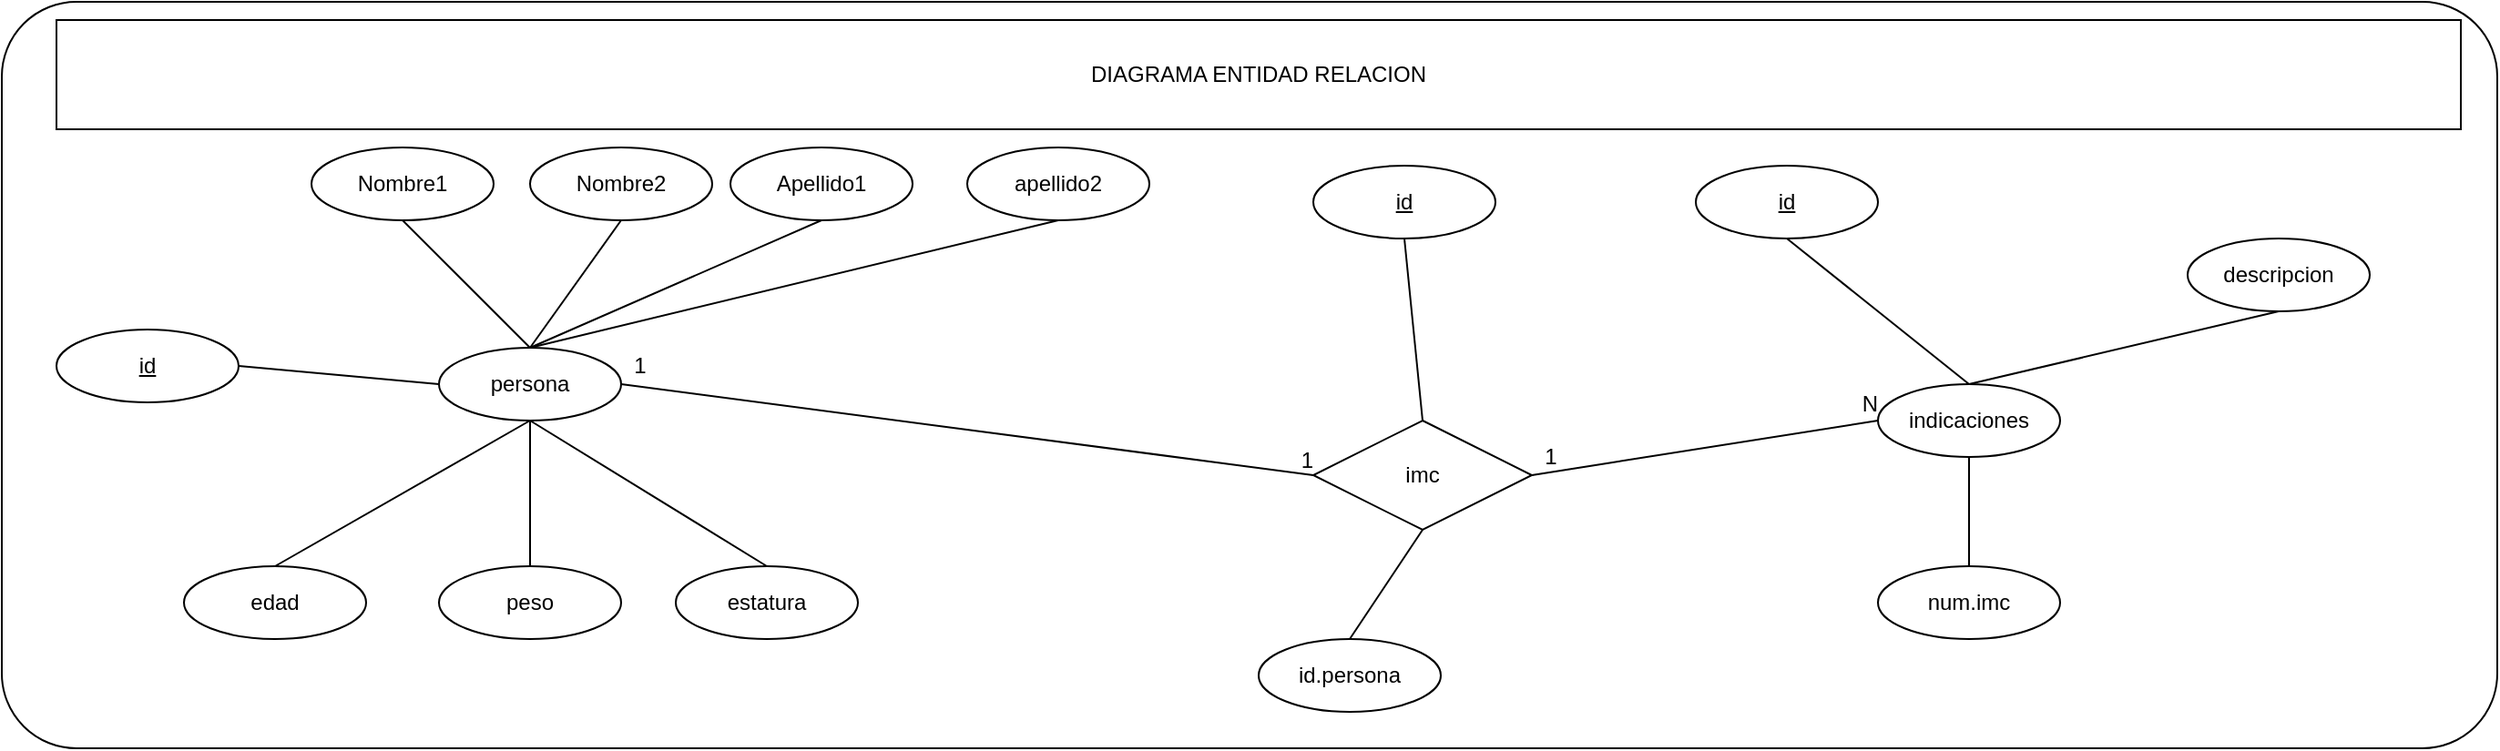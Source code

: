 <mxfile version="15.1.4" type="device"><diagram id="aLGIAfXN920buE8pZI-a" name="Page-1"><mxGraphModel dx="1312" dy="1652" grid="1" gridSize="10" guides="1" tooltips="1" connect="1" arrows="1" fold="1" page="1" pageScale="1" pageWidth="827" pageHeight="1169" math="0" shadow="0"><root><mxCell id="0"/><mxCell id="1" parent="0"/><mxCell id="E-bhc7cWwcC1a18E9Ij5-50" value="&lt;br&gt;" style="rounded=1;arcSize=10;whiteSpace=wrap;html=1;align=center;" vertex="1" parent="1"><mxGeometry x="-20" y="-10" width="1370" height="410" as="geometry"/></mxCell><mxCell id="E-bhc7cWwcC1a18E9Ij5-1" value="persona" style="ellipse;whiteSpace=wrap;html=1;align=center;" vertex="1" parent="1"><mxGeometry x="220" y="180" width="100" height="40" as="geometry"/></mxCell><mxCell id="E-bhc7cWwcC1a18E9Ij5-2" value="id" style="ellipse;whiteSpace=wrap;html=1;align=center;fontStyle=4;" vertex="1" parent="1"><mxGeometry x="10" y="170" width="100" height="40" as="geometry"/></mxCell><mxCell id="E-bhc7cWwcC1a18E9Ij5-3" value="Nombre1" style="ellipse;whiteSpace=wrap;html=1;align=center;" vertex="1" parent="1"><mxGeometry x="150" y="70" width="100" height="40" as="geometry"/></mxCell><mxCell id="E-bhc7cWwcC1a18E9Ij5-4" value="Apellido1" style="ellipse;whiteSpace=wrap;html=1;align=center;" vertex="1" parent="1"><mxGeometry x="380" y="70" width="100" height="40" as="geometry"/></mxCell><mxCell id="E-bhc7cWwcC1a18E9Ij5-5" value="Nombre2" style="ellipse;whiteSpace=wrap;html=1;align=center;" vertex="1" parent="1"><mxGeometry x="270" y="70" width="100" height="40" as="geometry"/></mxCell><mxCell id="E-bhc7cWwcC1a18E9Ij5-6" value="apellido2" style="ellipse;whiteSpace=wrap;html=1;align=center;" vertex="1" parent="1"><mxGeometry x="510" y="70" width="100" height="40" as="geometry"/></mxCell><mxCell id="E-bhc7cWwcC1a18E9Ij5-7" value="edad" style="ellipse;whiteSpace=wrap;html=1;align=center;" vertex="1" parent="1"><mxGeometry x="80" y="300" width="100" height="40" as="geometry"/></mxCell><mxCell id="E-bhc7cWwcC1a18E9Ij5-8" value="peso" style="ellipse;whiteSpace=wrap;html=1;align=center;" vertex="1" parent="1"><mxGeometry x="220" y="300" width="100" height="40" as="geometry"/></mxCell><mxCell id="E-bhc7cWwcC1a18E9Ij5-9" value="estatura" style="ellipse;whiteSpace=wrap;html=1;align=center;" vertex="1" parent="1"><mxGeometry x="350" y="300" width="100" height="40" as="geometry"/></mxCell><mxCell id="E-bhc7cWwcC1a18E9Ij5-11" value="" style="endArrow=none;html=1;rounded=0;entryX=0;entryY=0.5;entryDx=0;entryDy=0;exitX=1;exitY=0.5;exitDx=0;exitDy=0;" edge="1" parent="1" source="E-bhc7cWwcC1a18E9Ij5-2" target="E-bhc7cWwcC1a18E9Ij5-1"><mxGeometry relative="1" as="geometry"><mxPoint x="90" y="110" as="sourcePoint"/><mxPoint x="250" y="110" as="targetPoint"/></mxGeometry></mxCell><mxCell id="E-bhc7cWwcC1a18E9Ij5-12" value="" style="endArrow=none;html=1;rounded=0;entryX=0.5;entryY=0;entryDx=0;entryDy=0;exitX=0.5;exitY=1;exitDx=0;exitDy=0;" edge="1" parent="1" source="E-bhc7cWwcC1a18E9Ij5-5" target="E-bhc7cWwcC1a18E9Ij5-1"><mxGeometry relative="1" as="geometry"><mxPoint x="250" y="140" as="sourcePoint"/><mxPoint x="430" y="210" as="targetPoint"/></mxGeometry></mxCell><mxCell id="E-bhc7cWwcC1a18E9Ij5-13" value="" style="endArrow=none;html=1;rounded=0;entryX=0.5;entryY=0;entryDx=0;entryDy=0;" edge="1" parent="1" target="E-bhc7cWwcC1a18E9Ij5-1"><mxGeometry relative="1" as="geometry"><mxPoint x="200" y="110" as="sourcePoint"/><mxPoint x="380" y="180" as="targetPoint"/></mxGeometry></mxCell><mxCell id="E-bhc7cWwcC1a18E9Ij5-14" value="" style="endArrow=none;html=1;rounded=0;entryX=0.5;entryY=0;entryDx=0;entryDy=0;exitX=0.5;exitY=1;exitDx=0;exitDy=0;" edge="1" parent="1" source="E-bhc7cWwcC1a18E9Ij5-4" target="E-bhc7cWwcC1a18E9Ij5-1"><mxGeometry relative="1" as="geometry"><mxPoint x="310" y="150" as="sourcePoint"/><mxPoint x="490" y="220" as="targetPoint"/></mxGeometry></mxCell><mxCell id="E-bhc7cWwcC1a18E9Ij5-16" value="" style="endArrow=none;html=1;rounded=0;entryX=0.5;entryY=1;entryDx=0;entryDy=0;" edge="1" parent="1" target="E-bhc7cWwcC1a18E9Ij5-6"><mxGeometry relative="1" as="geometry"><mxPoint x="270" y="180" as="sourcePoint"/><mxPoint x="560" y="270" as="targetPoint"/></mxGeometry></mxCell><mxCell id="E-bhc7cWwcC1a18E9Ij5-17" value="" style="endArrow=none;html=1;rounded=0;entryX=0.5;entryY=0;entryDx=0;entryDy=0;exitX=0.5;exitY=1;exitDx=0;exitDy=0;" edge="1" parent="1" source="E-bhc7cWwcC1a18E9Ij5-1" target="E-bhc7cWwcC1a18E9Ij5-7"><mxGeometry relative="1" as="geometry"><mxPoint x="40" y="190" as="sourcePoint"/><mxPoint x="220" y="260" as="targetPoint"/></mxGeometry></mxCell><mxCell id="E-bhc7cWwcC1a18E9Ij5-18" value="" style="endArrow=none;html=1;rounded=0;entryX=0.5;entryY=0;entryDx=0;entryDy=0;exitX=0.5;exitY=1;exitDx=0;exitDy=0;" edge="1" parent="1" source="E-bhc7cWwcC1a18E9Ij5-1" target="E-bhc7cWwcC1a18E9Ij5-8"><mxGeometry relative="1" as="geometry"><mxPoint x="90" y="200" as="sourcePoint"/><mxPoint x="270" y="270" as="targetPoint"/></mxGeometry></mxCell><mxCell id="E-bhc7cWwcC1a18E9Ij5-19" value="" style="endArrow=none;html=1;rounded=0;entryX=0.5;entryY=0;entryDx=0;entryDy=0;exitX=0.5;exitY=1;exitDx=0;exitDy=0;" edge="1" parent="1" source="E-bhc7cWwcC1a18E9Ij5-1" target="E-bhc7cWwcC1a18E9Ij5-9"><mxGeometry relative="1" as="geometry"><mxPoint x="210" y="220" as="sourcePoint"/><mxPoint x="390" y="290" as="targetPoint"/></mxGeometry></mxCell><mxCell id="E-bhc7cWwcC1a18E9Ij5-20" value="indicaciones" style="ellipse;whiteSpace=wrap;html=1;align=center;" vertex="1" parent="1"><mxGeometry x="1010" y="200" width="100" height="40" as="geometry"/></mxCell><mxCell id="E-bhc7cWwcC1a18E9Ij5-21" value="descripcion" style="ellipse;whiteSpace=wrap;html=1;align=center;" vertex="1" parent="1"><mxGeometry x="1180" y="120" width="100" height="40" as="geometry"/></mxCell><mxCell id="E-bhc7cWwcC1a18E9Ij5-22" value="id" style="ellipse;whiteSpace=wrap;html=1;align=center;fontStyle=4;" vertex="1" parent="1"><mxGeometry x="910" y="80" width="100" height="40" as="geometry"/></mxCell><mxCell id="E-bhc7cWwcC1a18E9Ij5-23" value="num.imc" style="ellipse;whiteSpace=wrap;html=1;align=center;" vertex="1" parent="1"><mxGeometry x="1010" y="300" width="100" height="40" as="geometry"/></mxCell><mxCell id="E-bhc7cWwcC1a18E9Ij5-24" value="" style="endArrow=none;html=1;rounded=0;exitX=0.5;exitY=0;exitDx=0;exitDy=0;entryX=0.5;entryY=1;entryDx=0;entryDy=0;" edge="1" parent="1" source="E-bhc7cWwcC1a18E9Ij5-23" target="E-bhc7cWwcC1a18E9Ij5-20"><mxGeometry relative="1" as="geometry"><mxPoint x="990" y="250" as="sourcePoint"/><mxPoint x="1150" y="250" as="targetPoint"/></mxGeometry></mxCell><mxCell id="E-bhc7cWwcC1a18E9Ij5-25" value="" style="endArrow=none;html=1;rounded=0;entryX=0.5;entryY=1;entryDx=0;entryDy=0;exitX=0.5;exitY=0;exitDx=0;exitDy=0;" edge="1" parent="1" source="E-bhc7cWwcC1a18E9Ij5-20" target="E-bhc7cWwcC1a18E9Ij5-21"><mxGeometry relative="1" as="geometry"><mxPoint x="990" y="250" as="sourcePoint"/><mxPoint x="1150" y="250" as="targetPoint"/></mxGeometry></mxCell><mxCell id="E-bhc7cWwcC1a18E9Ij5-26" value="" style="endArrow=none;html=1;rounded=0;exitX=0.5;exitY=1;exitDx=0;exitDy=0;entryX=0.5;entryY=0;entryDx=0;entryDy=0;" edge="1" parent="1" source="E-bhc7cWwcC1a18E9Ij5-22" target="E-bhc7cWwcC1a18E9Ij5-20"><mxGeometry relative="1" as="geometry"><mxPoint x="990" y="250" as="sourcePoint"/><mxPoint x="1150" y="250" as="targetPoint"/></mxGeometry></mxCell><mxCell id="E-bhc7cWwcC1a18E9Ij5-31" value="imc" style="shape=rhombus;perimeter=rhombusPerimeter;whiteSpace=wrap;html=1;align=center;" vertex="1" parent="1"><mxGeometry x="700" y="220" width="120" height="60" as="geometry"/></mxCell><mxCell id="E-bhc7cWwcC1a18E9Ij5-33" value="id" style="ellipse;whiteSpace=wrap;html=1;align=center;fontStyle=4;" vertex="1" parent="1"><mxGeometry x="700" y="80" width="100" height="40" as="geometry"/></mxCell><mxCell id="E-bhc7cWwcC1a18E9Ij5-34" value="" style="endArrow=none;html=1;rounded=0;exitX=0.5;exitY=1;exitDx=0;exitDy=0;entryX=0.5;entryY=0;entryDx=0;entryDy=0;" edge="1" parent="1" source="E-bhc7cWwcC1a18E9Ij5-33" target="E-bhc7cWwcC1a18E9Ij5-31"><mxGeometry relative="1" as="geometry"><mxPoint x="680" y="140" as="sourcePoint"/><mxPoint x="840" y="140" as="targetPoint"/></mxGeometry></mxCell><mxCell id="E-bhc7cWwcC1a18E9Ij5-35" value="id.persona" style="ellipse;whiteSpace=wrap;html=1;align=center;" vertex="1" parent="1"><mxGeometry x="670" y="340" width="100" height="40" as="geometry"/></mxCell><mxCell id="E-bhc7cWwcC1a18E9Ij5-36" value="" style="endArrow=none;html=1;rounded=0;entryX=0.5;entryY=1;entryDx=0;entryDy=0;exitX=0.5;exitY=0;exitDx=0;exitDy=0;" edge="1" parent="1" source="E-bhc7cWwcC1a18E9Ij5-35" target="E-bhc7cWwcC1a18E9Ij5-31"><mxGeometry relative="1" as="geometry"><mxPoint x="610" y="330" as="sourcePoint"/><mxPoint x="760" y="290" as="targetPoint"/></mxGeometry></mxCell><mxCell id="E-bhc7cWwcC1a18E9Ij5-40" value="" style="endArrow=none;html=1;rounded=1;exitX=1;exitY=0.5;exitDx=0;exitDy=0;entryX=0;entryY=0.5;entryDx=0;entryDy=0;" edge="1" parent="1" source="E-bhc7cWwcC1a18E9Ij5-1" target="E-bhc7cWwcC1a18E9Ij5-31"><mxGeometry relative="1" as="geometry"><mxPoint x="340" y="210" as="sourcePoint"/><mxPoint x="500" y="210" as="targetPoint"/></mxGeometry></mxCell><mxCell id="E-bhc7cWwcC1a18E9Ij5-41" value="1" style="resizable=0;html=1;align=right;verticalAlign=bottom;" connectable="0" vertex="1" parent="E-bhc7cWwcC1a18E9Ij5-40"><mxGeometry x="1" relative="1" as="geometry"/></mxCell><mxCell id="E-bhc7cWwcC1a18E9Ij5-42" value="1" style="text;html=1;align=center;verticalAlign=middle;resizable=0;points=[];autosize=1;strokeColor=none;fillColor=none;" vertex="1" parent="1"><mxGeometry x="320" y="180" width="20" height="20" as="geometry"/></mxCell><mxCell id="E-bhc7cWwcC1a18E9Ij5-45" value="" style="endArrow=none;html=1;rounded=0;entryX=0;entryY=0.5;entryDx=0;entryDy=0;exitX=1;exitY=0.5;exitDx=0;exitDy=0;" edge="1" parent="1" source="E-bhc7cWwcC1a18E9Ij5-31" target="E-bhc7cWwcC1a18E9Ij5-20"><mxGeometry relative="1" as="geometry"><mxPoint x="820" y="250" as="sourcePoint"/><mxPoint x="980" y="250" as="targetPoint"/></mxGeometry></mxCell><mxCell id="E-bhc7cWwcC1a18E9Ij5-46" value="N" style="resizable=0;html=1;align=right;verticalAlign=bottom;" connectable="0" vertex="1" parent="E-bhc7cWwcC1a18E9Ij5-45"><mxGeometry x="1" relative="1" as="geometry"/></mxCell><mxCell id="E-bhc7cWwcC1a18E9Ij5-47" value="1" style="text;html=1;align=center;verticalAlign=middle;resizable=0;points=[];autosize=1;strokeColor=none;fillColor=none;" vertex="1" parent="1"><mxGeometry x="820" y="230" width="20" height="20" as="geometry"/></mxCell><mxCell id="E-bhc7cWwcC1a18E9Ij5-48" value="DIAGRAMA ENTIDAD RELACION" style="whiteSpace=wrap;html=1;" vertex="1" parent="1"><mxGeometry x="10" width="1320" height="60" as="geometry"/></mxCell></root></mxGraphModel></diagram></mxfile>